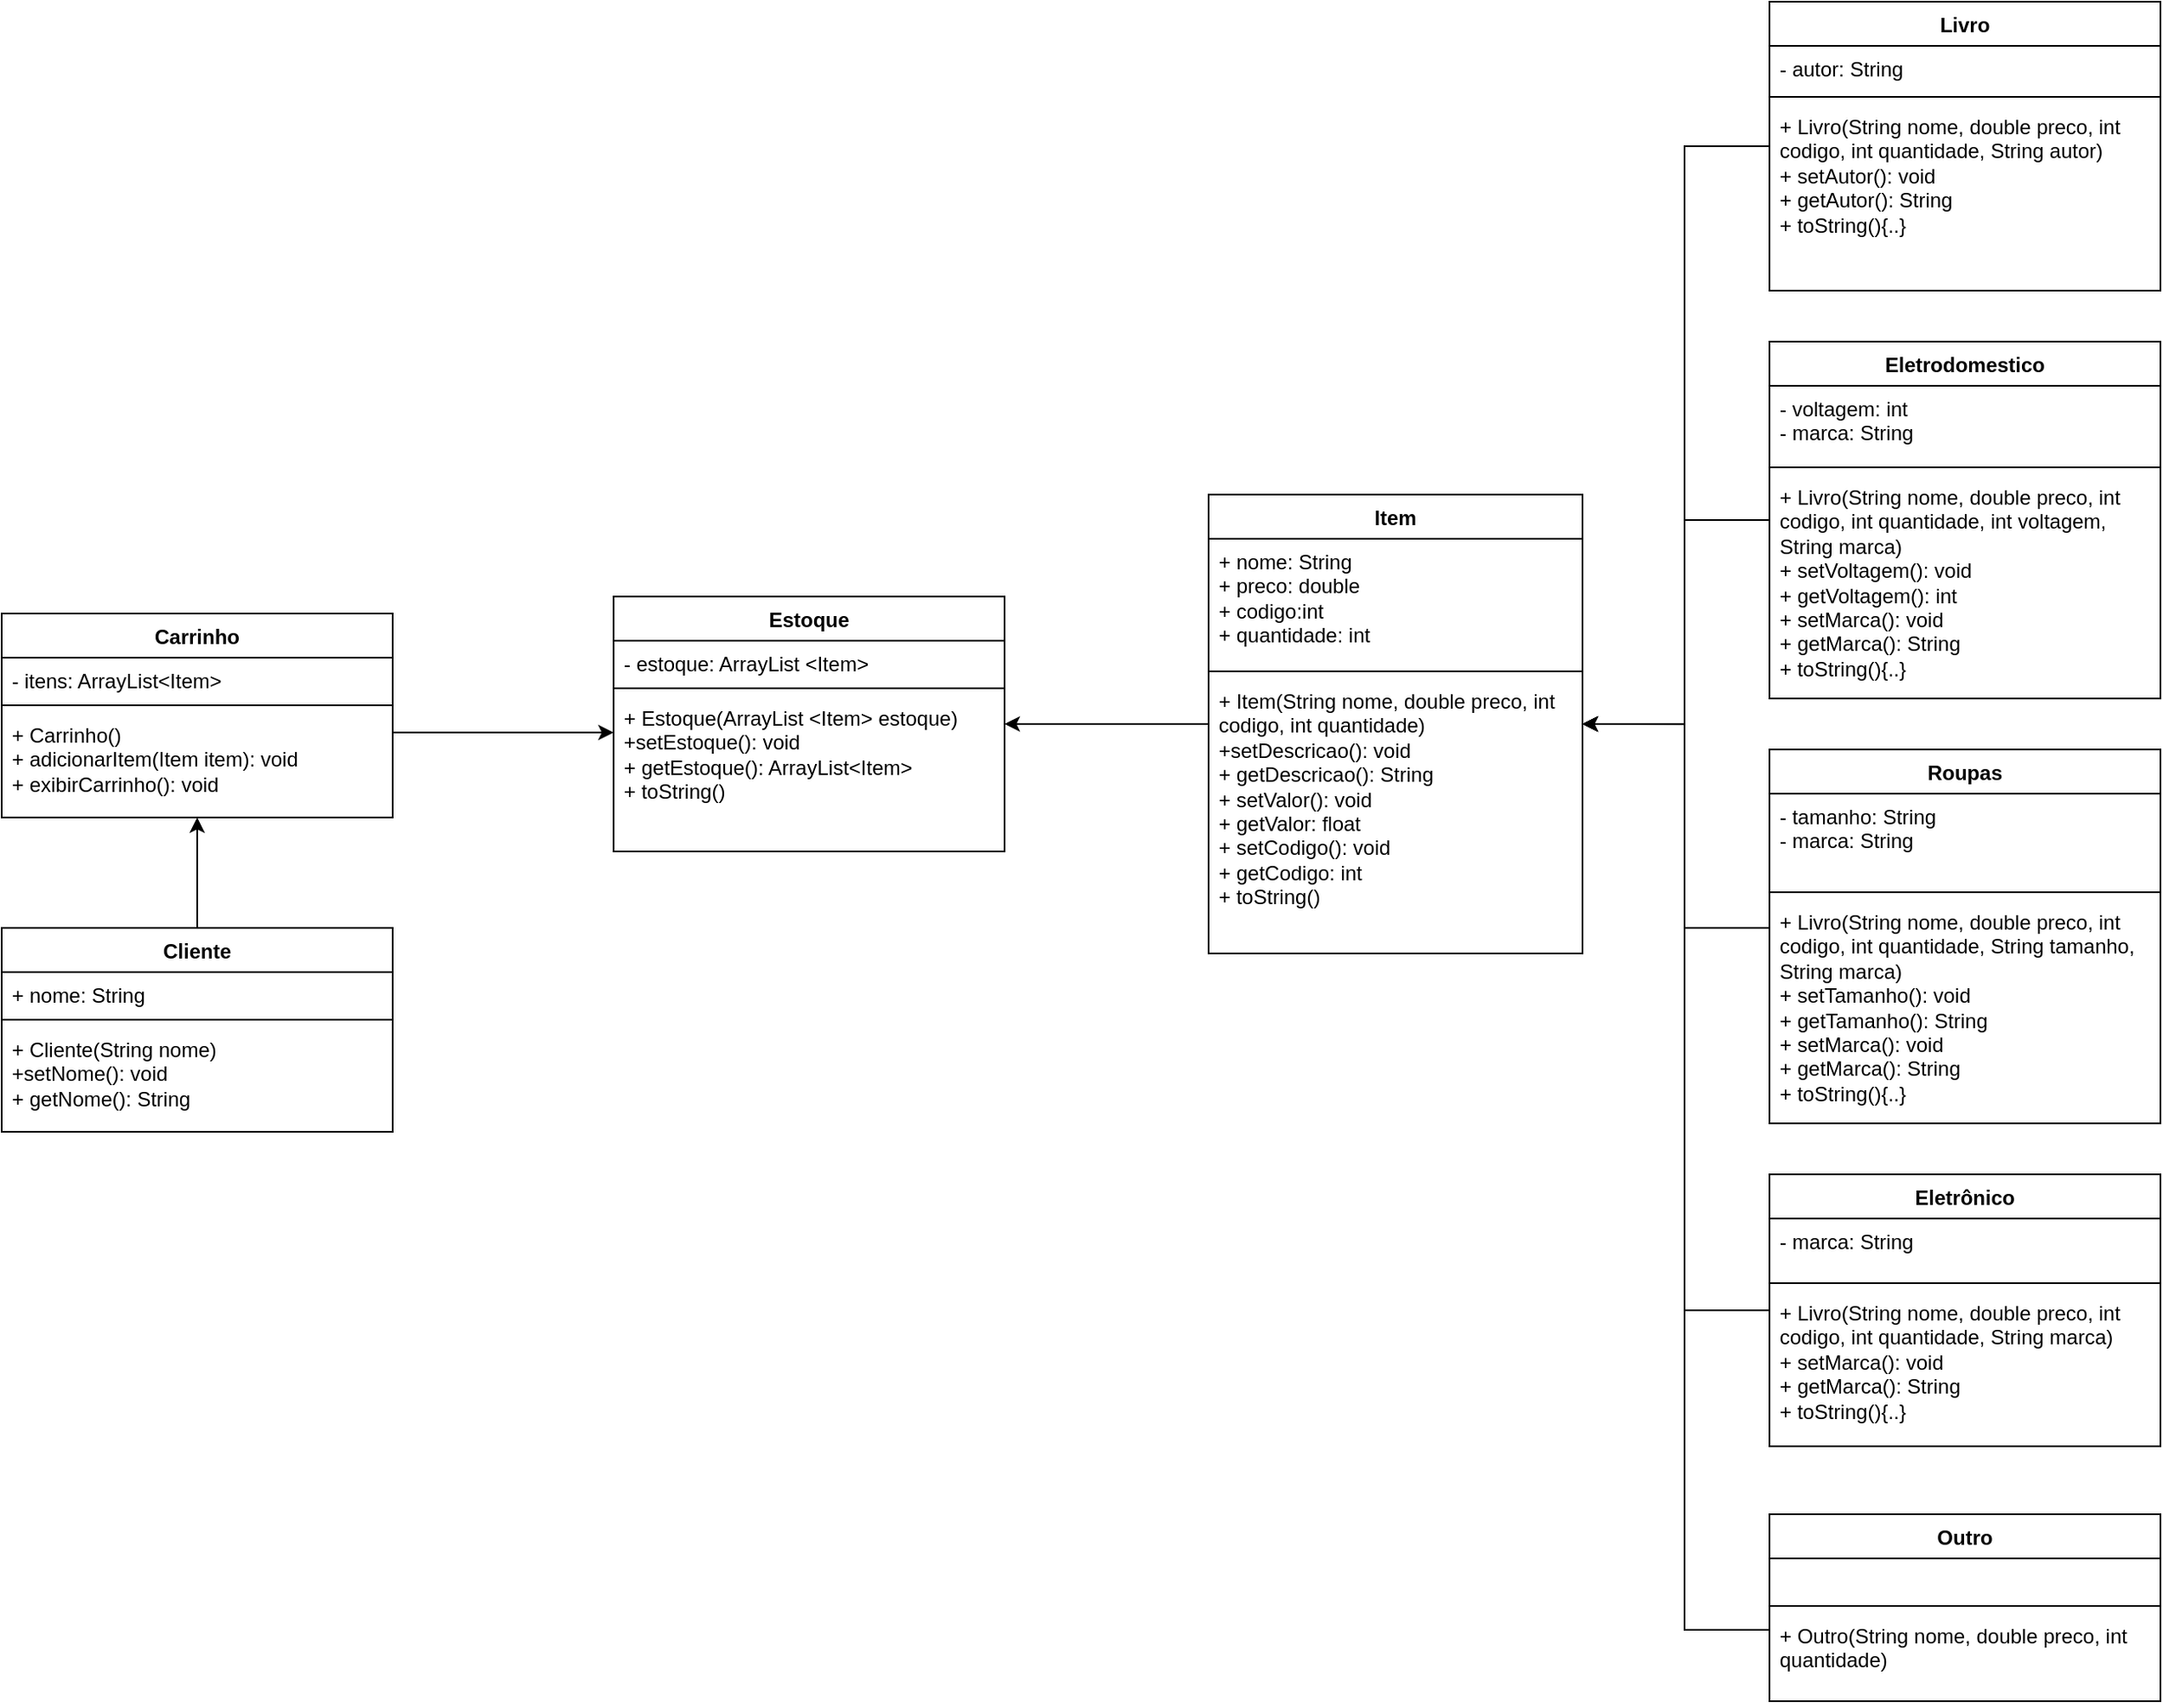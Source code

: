 <mxfile version="21.3.7" type="github">
  <diagram name="Página-1" id="ij_7CsFe-NvirslIhq4F">
    <mxGraphModel dx="1947" dy="427" grid="1" gridSize="10" guides="1" tooltips="1" connect="1" arrows="1" fold="1" page="1" pageScale="1" pageWidth="827" pageHeight="1169" math="0" shadow="0">
      <root>
        <mxCell id="0" />
        <mxCell id="1" parent="0" />
        <mxCell id="m3YTVxR1ayb_nRXrgsIL-10" style="edgeStyle=orthogonalEdgeStyle;rounded=0;orthogonalLoop=1;jettySize=auto;html=1;" parent="1" source="AnNTpFP7tSi3PjS1PI0E-1" target="AnNTpFP7tSi3PjS1PI0E-5" edge="1">
          <mxGeometry relative="1" as="geometry">
            <Array as="points">
              <mxPoint x="310" y="125" />
              <mxPoint x="310" y="465" />
            </Array>
          </mxGeometry>
        </mxCell>
        <mxCell id="AnNTpFP7tSi3PjS1PI0E-1" value="Livro" style="swimlane;fontStyle=1;align=center;verticalAlign=top;childLayout=stackLayout;horizontal=1;startSize=26;horizontalStack=0;resizeParent=1;resizeParentMax=0;resizeLast=0;collapsible=1;marginBottom=0;whiteSpace=wrap;html=1;" parent="1" vertex="1">
          <mxGeometry x="360" y="40" width="230" height="170" as="geometry" />
        </mxCell>
        <mxCell id="AnNTpFP7tSi3PjS1PI0E-2" value="- autor: String" style="text;strokeColor=none;fillColor=none;align=left;verticalAlign=top;spacingLeft=4;spacingRight=4;overflow=hidden;rotatable=0;points=[[0,0.5],[1,0.5]];portConstraint=eastwest;whiteSpace=wrap;html=1;" parent="AnNTpFP7tSi3PjS1PI0E-1" vertex="1">
          <mxGeometry y="26" width="230" height="26" as="geometry" />
        </mxCell>
        <mxCell id="AnNTpFP7tSi3PjS1PI0E-3" value="" style="line;strokeWidth=1;fillColor=none;align=left;verticalAlign=middle;spacingTop=-1;spacingLeft=3;spacingRight=3;rotatable=0;labelPosition=right;points=[];portConstraint=eastwest;strokeColor=inherit;" parent="AnNTpFP7tSi3PjS1PI0E-1" vertex="1">
          <mxGeometry y="52" width="230" height="8" as="geometry" />
        </mxCell>
        <mxCell id="AnNTpFP7tSi3PjS1PI0E-4" value="+ Livro(String nome, double preco, int codigo, int quantidade, String autor)&lt;br&gt;+ setAutor(): void&lt;br&gt;+ getAutor(): String&lt;br&gt;+ toString(){..}" style="text;strokeColor=none;fillColor=none;align=left;verticalAlign=top;spacingLeft=4;spacingRight=4;overflow=hidden;rotatable=0;points=[[0,0.5],[1,0.5]];portConstraint=eastwest;whiteSpace=wrap;html=1;" parent="AnNTpFP7tSi3PjS1PI0E-1" vertex="1">
          <mxGeometry y="60" width="230" height="110" as="geometry" />
        </mxCell>
        <mxCell id="m3YTVxR1ayb_nRXrgsIL-7" style="edgeStyle=orthogonalEdgeStyle;rounded=0;orthogonalLoop=1;jettySize=auto;html=1;" parent="1" source="AnNTpFP7tSi3PjS1PI0E-5" target="AnNTpFP7tSi3PjS1PI0E-33" edge="1">
          <mxGeometry relative="1" as="geometry" />
        </mxCell>
        <mxCell id="AnNTpFP7tSi3PjS1PI0E-5" value="Item" style="swimlane;fontStyle=1;align=center;verticalAlign=top;childLayout=stackLayout;horizontal=1;startSize=26;horizontalStack=0;resizeParent=1;resizeParentMax=0;resizeLast=0;collapsible=1;marginBottom=0;whiteSpace=wrap;html=1;" parent="1" vertex="1">
          <mxGeometry x="30" y="330" width="220" height="270" as="geometry" />
        </mxCell>
        <mxCell id="AnNTpFP7tSi3PjS1PI0E-6" value="+ nome: String&lt;br&gt;+ preco: double&lt;br&gt;+ codigo:int&lt;br&gt;+ quantidade: int" style="text;strokeColor=none;fillColor=none;align=left;verticalAlign=top;spacingLeft=4;spacingRight=4;overflow=hidden;rotatable=0;points=[[0,0.5],[1,0.5]];portConstraint=eastwest;whiteSpace=wrap;html=1;" parent="AnNTpFP7tSi3PjS1PI0E-5" vertex="1">
          <mxGeometry y="26" width="220" height="74" as="geometry" />
        </mxCell>
        <mxCell id="AnNTpFP7tSi3PjS1PI0E-7" value="" style="line;strokeWidth=1;fillColor=none;align=left;verticalAlign=middle;spacingTop=-1;spacingLeft=3;spacingRight=3;rotatable=0;labelPosition=right;points=[];portConstraint=eastwest;strokeColor=inherit;" parent="AnNTpFP7tSi3PjS1PI0E-5" vertex="1">
          <mxGeometry y="100" width="220" height="8" as="geometry" />
        </mxCell>
        <mxCell id="AnNTpFP7tSi3PjS1PI0E-8" value="+ Item(String nome, double preco, int codigo, int quantidade)&lt;br&gt;+setDescricao(): void&lt;br&gt;+ getDescricao(): String&lt;br&gt;+ setValor(): void&lt;br&gt;+ getValor: float&lt;br&gt;+ setCodigo(): void&lt;br&gt;+ getCodigo: int&lt;br&gt;+ toString()" style="text;strokeColor=none;fillColor=none;align=left;verticalAlign=top;spacingLeft=4;spacingRight=4;overflow=hidden;rotatable=0;points=[[0,0.5],[1,0.5]];portConstraint=eastwest;whiteSpace=wrap;html=1;" parent="AnNTpFP7tSi3PjS1PI0E-5" vertex="1">
          <mxGeometry y="108" width="220" height="162" as="geometry" />
        </mxCell>
        <mxCell id="m3YTVxR1ayb_nRXrgsIL-11" style="edgeStyle=orthogonalEdgeStyle;rounded=0;orthogonalLoop=1;jettySize=auto;html=1;" parent="1" source="AnNTpFP7tSi3PjS1PI0E-10" target="AnNTpFP7tSi3PjS1PI0E-5" edge="1">
          <mxGeometry relative="1" as="geometry">
            <Array as="points">
              <mxPoint x="310" y="345" />
              <mxPoint x="310" y="465" />
            </Array>
          </mxGeometry>
        </mxCell>
        <mxCell id="AnNTpFP7tSi3PjS1PI0E-10" value="Eletrodomestico" style="swimlane;fontStyle=1;align=center;verticalAlign=top;childLayout=stackLayout;horizontal=1;startSize=26;horizontalStack=0;resizeParent=1;resizeParentMax=0;resizeLast=0;collapsible=1;marginBottom=0;whiteSpace=wrap;html=1;" parent="1" vertex="1">
          <mxGeometry x="360" y="240" width="230" height="210" as="geometry" />
        </mxCell>
        <mxCell id="AnNTpFP7tSi3PjS1PI0E-11" value="- voltagem: int&lt;br&gt;- marca: String" style="text;strokeColor=none;fillColor=none;align=left;verticalAlign=top;spacingLeft=4;spacingRight=4;overflow=hidden;rotatable=0;points=[[0,0.5],[1,0.5]];portConstraint=eastwest;whiteSpace=wrap;html=1;" parent="AnNTpFP7tSi3PjS1PI0E-10" vertex="1">
          <mxGeometry y="26" width="230" height="44" as="geometry" />
        </mxCell>
        <mxCell id="AnNTpFP7tSi3PjS1PI0E-12" value="" style="line;strokeWidth=1;fillColor=none;align=left;verticalAlign=middle;spacingTop=-1;spacingLeft=3;spacingRight=3;rotatable=0;labelPosition=right;points=[];portConstraint=eastwest;strokeColor=inherit;" parent="AnNTpFP7tSi3PjS1PI0E-10" vertex="1">
          <mxGeometry y="70" width="230" height="8" as="geometry" />
        </mxCell>
        <mxCell id="AnNTpFP7tSi3PjS1PI0E-13" value="+ Livro(String nome, double preco, int codigo, int quantidade, int voltagem, String marca)&lt;br&gt;+ setVoltagem(): void&lt;br&gt;+ getVoltagem(): int&lt;br&gt;+ setMarca(): void&lt;br&gt;+ getMarca(): String&lt;br&gt;+ toString(){..}" style="text;strokeColor=none;fillColor=none;align=left;verticalAlign=top;spacingLeft=4;spacingRight=4;overflow=hidden;rotatable=0;points=[[0,0.5],[1,0.5]];portConstraint=eastwest;whiteSpace=wrap;html=1;" parent="AnNTpFP7tSi3PjS1PI0E-10" vertex="1">
          <mxGeometry y="78" width="230" height="132" as="geometry" />
        </mxCell>
        <mxCell id="m3YTVxR1ayb_nRXrgsIL-12" style="edgeStyle=orthogonalEdgeStyle;rounded=0;orthogonalLoop=1;jettySize=auto;html=1;" parent="1" source="AnNTpFP7tSi3PjS1PI0E-15" target="AnNTpFP7tSi3PjS1PI0E-5" edge="1">
          <mxGeometry relative="1" as="geometry">
            <Array as="points">
              <mxPoint x="310" y="585" />
              <mxPoint x="310" y="465" />
            </Array>
          </mxGeometry>
        </mxCell>
        <mxCell id="AnNTpFP7tSi3PjS1PI0E-15" value="Roupas" style="swimlane;fontStyle=1;align=center;verticalAlign=top;childLayout=stackLayout;horizontal=1;startSize=26;horizontalStack=0;resizeParent=1;resizeParentMax=0;resizeLast=0;collapsible=1;marginBottom=0;whiteSpace=wrap;html=1;" parent="1" vertex="1">
          <mxGeometry x="360" y="480" width="230" height="220" as="geometry" />
        </mxCell>
        <mxCell id="AnNTpFP7tSi3PjS1PI0E-16" value="- tamanho: String&lt;br&gt;- marca: String" style="text;strokeColor=none;fillColor=none;align=left;verticalAlign=top;spacingLeft=4;spacingRight=4;overflow=hidden;rotatable=0;points=[[0,0.5],[1,0.5]];portConstraint=eastwest;whiteSpace=wrap;html=1;" parent="AnNTpFP7tSi3PjS1PI0E-15" vertex="1">
          <mxGeometry y="26" width="230" height="54" as="geometry" />
        </mxCell>
        <mxCell id="AnNTpFP7tSi3PjS1PI0E-17" value="" style="line;strokeWidth=1;fillColor=none;align=left;verticalAlign=middle;spacingTop=-1;spacingLeft=3;spacingRight=3;rotatable=0;labelPosition=right;points=[];portConstraint=eastwest;strokeColor=inherit;" parent="AnNTpFP7tSi3PjS1PI0E-15" vertex="1">
          <mxGeometry y="80" width="230" height="8" as="geometry" />
        </mxCell>
        <mxCell id="AnNTpFP7tSi3PjS1PI0E-18" value="+ Livro(String nome, double preco, int codigo, int quantidade, String tamanho, String marca)&lt;br&gt;+ setTamanho(): void&lt;br&gt;+ getTamanho(): String&lt;br&gt;+ setMarca(): void&lt;br style=&quot;border-color: var(--border-color);&quot;&gt;+ getMarca(): String&lt;br&gt;+ toString(){..}" style="text;strokeColor=none;fillColor=none;align=left;verticalAlign=top;spacingLeft=4;spacingRight=4;overflow=hidden;rotatable=0;points=[[0,0.5],[1,0.5]];portConstraint=eastwest;whiteSpace=wrap;html=1;" parent="AnNTpFP7tSi3PjS1PI0E-15" vertex="1">
          <mxGeometry y="88" width="230" height="132" as="geometry" />
        </mxCell>
        <mxCell id="m3YTVxR1ayb_nRXrgsIL-13" style="edgeStyle=orthogonalEdgeStyle;rounded=0;orthogonalLoop=1;jettySize=auto;html=1;" parent="1" source="AnNTpFP7tSi3PjS1PI0E-20" target="AnNTpFP7tSi3PjS1PI0E-5" edge="1">
          <mxGeometry relative="1" as="geometry">
            <Array as="points">
              <mxPoint x="310" y="810" />
              <mxPoint x="310" y="810" />
              <mxPoint x="310" y="465" />
            </Array>
          </mxGeometry>
        </mxCell>
        <mxCell id="AnNTpFP7tSi3PjS1PI0E-20" value="Eletrônico" style="swimlane;fontStyle=1;align=center;verticalAlign=top;childLayout=stackLayout;horizontal=1;startSize=26;horizontalStack=0;resizeParent=1;resizeParentMax=0;resizeLast=0;collapsible=1;marginBottom=0;whiteSpace=wrap;html=1;" parent="1" vertex="1">
          <mxGeometry x="360" y="730" width="230" height="160" as="geometry" />
        </mxCell>
        <mxCell id="AnNTpFP7tSi3PjS1PI0E-21" value="- marca: String" style="text;strokeColor=none;fillColor=none;align=left;verticalAlign=top;spacingLeft=4;spacingRight=4;overflow=hidden;rotatable=0;points=[[0,0.5],[1,0.5]];portConstraint=eastwest;whiteSpace=wrap;html=1;" parent="AnNTpFP7tSi3PjS1PI0E-20" vertex="1">
          <mxGeometry y="26" width="230" height="34" as="geometry" />
        </mxCell>
        <mxCell id="AnNTpFP7tSi3PjS1PI0E-22" value="" style="line;strokeWidth=1;fillColor=none;align=left;verticalAlign=middle;spacingTop=-1;spacingLeft=3;spacingRight=3;rotatable=0;labelPosition=right;points=[];portConstraint=eastwest;strokeColor=inherit;" parent="AnNTpFP7tSi3PjS1PI0E-20" vertex="1">
          <mxGeometry y="60" width="230" height="8" as="geometry" />
        </mxCell>
        <mxCell id="AnNTpFP7tSi3PjS1PI0E-23" value="+ Livro(String nome, double preco, int codigo, int quantidade, String marca)&lt;br&gt;+ setMarca(): void&lt;br&gt;+ getMarca(): String&lt;br&gt;+ toString(){..}" style="text;strokeColor=none;fillColor=none;align=left;verticalAlign=top;spacingLeft=4;spacingRight=4;overflow=hidden;rotatable=0;points=[[0,0.5],[1,0.5]];portConstraint=eastwest;whiteSpace=wrap;html=1;" parent="AnNTpFP7tSi3PjS1PI0E-20" vertex="1">
          <mxGeometry y="68" width="230" height="92" as="geometry" />
        </mxCell>
        <mxCell id="m3YTVxR1ayb_nRXrgsIL-8" style="edgeStyle=orthogonalEdgeStyle;rounded=0;orthogonalLoop=1;jettySize=auto;html=1;" parent="1" target="AnNTpFP7tSi3PjS1PI0E-33" edge="1">
          <mxGeometry relative="1" as="geometry">
            <mxPoint x="-450" y="480" as="sourcePoint" />
            <Array as="points">
              <mxPoint x="-450" y="470" />
            </Array>
          </mxGeometry>
        </mxCell>
        <mxCell id="AnNTpFP7tSi3PjS1PI0E-33" value="Estoque" style="swimlane;fontStyle=1;align=center;verticalAlign=top;childLayout=stackLayout;horizontal=1;startSize=26;horizontalStack=0;resizeParent=1;resizeParentMax=0;resizeLast=0;collapsible=1;marginBottom=0;whiteSpace=wrap;html=1;" parent="1" vertex="1">
          <mxGeometry x="-320" y="390" width="230" height="150" as="geometry" />
        </mxCell>
        <mxCell id="m3YTVxR1ayb_nRXrgsIL-16" value="- estoque: ArrayList &amp;lt;Item&amp;gt;" style="text;strokeColor=none;fillColor=none;align=left;verticalAlign=top;spacingLeft=4;spacingRight=4;overflow=hidden;rotatable=0;points=[[0,0.5],[1,0.5]];portConstraint=eastwest;whiteSpace=wrap;html=1;" parent="AnNTpFP7tSi3PjS1PI0E-33" vertex="1">
          <mxGeometry y="26" width="230" height="24" as="geometry" />
        </mxCell>
        <mxCell id="m3YTVxR1ayb_nRXrgsIL-18" value="" style="line;strokeWidth=1;fillColor=none;align=left;verticalAlign=middle;spacingTop=-1;spacingLeft=3;spacingRight=3;rotatable=0;labelPosition=right;points=[];portConstraint=eastwest;strokeColor=inherit;" parent="AnNTpFP7tSi3PjS1PI0E-33" vertex="1">
          <mxGeometry y="50" width="230" height="8" as="geometry" />
        </mxCell>
        <mxCell id="m3YTVxR1ayb_nRXrgsIL-17" value="+ Estoque(ArrayList &amp;lt;Item&amp;gt; estoque)&lt;br&gt;+setEstoque(): void&lt;br&gt;+ getEstoque(): ArrayList&amp;lt;Item&amp;gt;&lt;br&gt;+ toString()" style="text;strokeColor=none;fillColor=none;align=left;verticalAlign=top;spacingLeft=4;spacingRight=4;overflow=hidden;rotatable=0;points=[[0,0.5],[1,0.5]];portConstraint=eastwest;whiteSpace=wrap;html=1;" parent="AnNTpFP7tSi3PjS1PI0E-33" vertex="1">
          <mxGeometry y="58" width="230" height="92" as="geometry" />
        </mxCell>
        <mxCell id="Mn8l-kuqVCEmZHAFIYGa-17" style="edgeStyle=orthogonalEdgeStyle;rounded=0;orthogonalLoop=1;jettySize=auto;html=1;entryX=0.5;entryY=1;entryDx=0;entryDy=0;entryPerimeter=0;" parent="1" source="Mn8l-kuqVCEmZHAFIYGa-7" target="Mn8l-kuqVCEmZHAFIYGa-22" edge="1">
          <mxGeometry relative="1" as="geometry">
            <mxPoint x="-565" y="555" as="targetPoint" />
          </mxGeometry>
        </mxCell>
        <mxCell id="Mn8l-kuqVCEmZHAFIYGa-7" value="Cliente" style="swimlane;fontStyle=1;align=center;verticalAlign=top;childLayout=stackLayout;horizontal=1;startSize=26;horizontalStack=0;resizeParent=1;resizeParentMax=0;resizeLast=0;collapsible=1;marginBottom=0;whiteSpace=wrap;html=1;" parent="1" vertex="1">
          <mxGeometry x="-680" y="585" width="230" height="120" as="geometry" />
        </mxCell>
        <mxCell id="Mn8l-kuqVCEmZHAFIYGa-8" value="+ nome: String" style="text;strokeColor=none;fillColor=none;align=left;verticalAlign=top;spacingLeft=4;spacingRight=4;overflow=hidden;rotatable=0;points=[[0,0.5],[1,0.5]];portConstraint=eastwest;whiteSpace=wrap;html=1;" parent="Mn8l-kuqVCEmZHAFIYGa-7" vertex="1">
          <mxGeometry y="26" width="230" height="24" as="geometry" />
        </mxCell>
        <mxCell id="Mn8l-kuqVCEmZHAFIYGa-9" value="" style="line;strokeWidth=1;fillColor=none;align=left;verticalAlign=middle;spacingTop=-1;spacingLeft=3;spacingRight=3;rotatable=0;labelPosition=right;points=[];portConstraint=eastwest;strokeColor=inherit;" parent="Mn8l-kuqVCEmZHAFIYGa-7" vertex="1">
          <mxGeometry y="50" width="230" height="8" as="geometry" />
        </mxCell>
        <mxCell id="Mn8l-kuqVCEmZHAFIYGa-10" value="+ Cliente(String nome)&lt;br&gt;+setNome(): void&lt;br&gt;+ getNome(): String" style="text;strokeColor=none;fillColor=none;align=left;verticalAlign=top;spacingLeft=4;spacingRight=4;overflow=hidden;rotatable=0;points=[[0,0.5],[1,0.5]];portConstraint=eastwest;whiteSpace=wrap;html=1;" parent="Mn8l-kuqVCEmZHAFIYGa-7" vertex="1">
          <mxGeometry y="58" width="230" height="62" as="geometry" />
        </mxCell>
        <mxCell id="Mn8l-kuqVCEmZHAFIYGa-19" value="Carrinho" style="swimlane;fontStyle=1;align=center;verticalAlign=top;childLayout=stackLayout;horizontal=1;startSize=26;horizontalStack=0;resizeParent=1;resizeParentMax=0;resizeLast=0;collapsible=1;marginBottom=0;whiteSpace=wrap;html=1;" parent="1" vertex="1">
          <mxGeometry x="-680" y="400" width="230" height="120" as="geometry" />
        </mxCell>
        <mxCell id="Mn8l-kuqVCEmZHAFIYGa-20" value="- itens: ArrayList&amp;lt;Item&amp;gt;" style="text;strokeColor=none;fillColor=none;align=left;verticalAlign=top;spacingLeft=4;spacingRight=4;overflow=hidden;rotatable=0;points=[[0,0.5],[1,0.5]];portConstraint=eastwest;whiteSpace=wrap;html=1;" parent="Mn8l-kuqVCEmZHAFIYGa-19" vertex="1">
          <mxGeometry y="26" width="230" height="24" as="geometry" />
        </mxCell>
        <mxCell id="Mn8l-kuqVCEmZHAFIYGa-21" value="" style="line;strokeWidth=1;fillColor=none;align=left;verticalAlign=middle;spacingTop=-1;spacingLeft=3;spacingRight=3;rotatable=0;labelPosition=right;points=[];portConstraint=eastwest;strokeColor=inherit;" parent="Mn8l-kuqVCEmZHAFIYGa-19" vertex="1">
          <mxGeometry y="50" width="230" height="8" as="geometry" />
        </mxCell>
        <mxCell id="Mn8l-kuqVCEmZHAFIYGa-22" value="+ Carrinho()&lt;br&gt;+ adicionarItem(Item item): void&lt;br&gt;+ exibirCarrinho&lt;span style=&quot;background-color: initial;&quot;&gt;(): void&lt;/span&gt;&lt;div style=&quot;background-color:#2f2f2f;padding:0px 0px 0px 2px;&quot;&gt;&lt;div style=&quot;color: rgb(170, 170, 170); font-family: Consolas; font-size: 12pt;&quot;&gt;&lt;p style=&quot;background-color:#373737;margin:0;&quot;&gt;&lt;span style=&quot;color:#d9e8f7;&quot;&gt;&lt;/span&gt;&lt;/p&gt;&lt;/div&gt;&lt;/div&gt;" style="text;strokeColor=none;fillColor=none;align=left;verticalAlign=top;spacingLeft=4;spacingRight=4;overflow=hidden;rotatable=0;points=[[0,0.5],[1,0.5]];portConstraint=eastwest;whiteSpace=wrap;html=1;" parent="Mn8l-kuqVCEmZHAFIYGa-19" vertex="1">
          <mxGeometry y="58" width="230" height="62" as="geometry" />
        </mxCell>
        <mxCell id="Mn8l-kuqVCEmZHAFIYGa-23" value="Outro" style="swimlane;fontStyle=1;align=center;verticalAlign=top;childLayout=stackLayout;horizontal=1;startSize=26;horizontalStack=0;resizeParent=1;resizeParentMax=0;resizeLast=0;collapsible=1;marginBottom=0;whiteSpace=wrap;html=1;" parent="1" vertex="1">
          <mxGeometry x="360" y="930" width="230" height="110" as="geometry" />
        </mxCell>
        <mxCell id="Mn8l-kuqVCEmZHAFIYGa-24" value="&amp;nbsp;" style="text;strokeColor=none;fillColor=none;align=left;verticalAlign=top;spacingLeft=4;spacingRight=4;overflow=hidden;rotatable=0;points=[[0,0.5],[1,0.5]];portConstraint=eastwest;whiteSpace=wrap;html=1;" parent="Mn8l-kuqVCEmZHAFIYGa-23" vertex="1">
          <mxGeometry y="26" width="230" height="24" as="geometry" />
        </mxCell>
        <mxCell id="Mn8l-kuqVCEmZHAFIYGa-25" value="" style="line;strokeWidth=1;fillColor=none;align=left;verticalAlign=middle;spacingTop=-1;spacingLeft=3;spacingRight=3;rotatable=0;labelPosition=right;points=[];portConstraint=eastwest;strokeColor=inherit;" parent="Mn8l-kuqVCEmZHAFIYGa-23" vertex="1">
          <mxGeometry y="50" width="230" height="8" as="geometry" />
        </mxCell>
        <mxCell id="Mn8l-kuqVCEmZHAFIYGa-26" value="+ Outro(String nome, double preco, int quantidade)" style="text;strokeColor=none;fillColor=none;align=left;verticalAlign=top;spacingLeft=4;spacingRight=4;overflow=hidden;rotatable=0;points=[[0,0.5],[1,0.5]];portConstraint=eastwest;whiteSpace=wrap;html=1;" parent="Mn8l-kuqVCEmZHAFIYGa-23" vertex="1">
          <mxGeometry y="58" width="230" height="52" as="geometry" />
        </mxCell>
        <mxCell id="Mn8l-kuqVCEmZHAFIYGa-36" style="edgeStyle=orthogonalEdgeStyle;rounded=0;orthogonalLoop=1;jettySize=auto;html=1;exitX=0;exitY=0.161;exitDx=0;exitDy=0;exitPerimeter=0;entryX=1;entryY=0.167;entryDx=0;entryDy=0;entryPerimeter=0;" parent="1" source="Mn8l-kuqVCEmZHAFIYGa-26" target="AnNTpFP7tSi3PjS1PI0E-8" edge="1">
          <mxGeometry relative="1" as="geometry">
            <Array as="points">
              <mxPoint x="310" y="998" />
              <mxPoint x="310" y="465" />
            </Array>
            <mxPoint x="340" y="965" as="sourcePoint" />
            <mxPoint x="310" y="460" as="targetPoint" />
          </mxGeometry>
        </mxCell>
      </root>
    </mxGraphModel>
  </diagram>
</mxfile>
